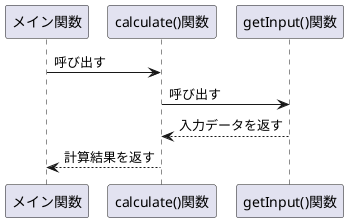 @startuml
participant main_function as "メイン関数"
participant calculate  as "calculate()関数"
participant getinput as "getInput()関数"

main_function -> calculate : 呼び出す
calculate -> getinput : 呼び出す
getinput --> calculate : 入力データを返す
calculate --> main_function : 計算結果を返す 

@enduml